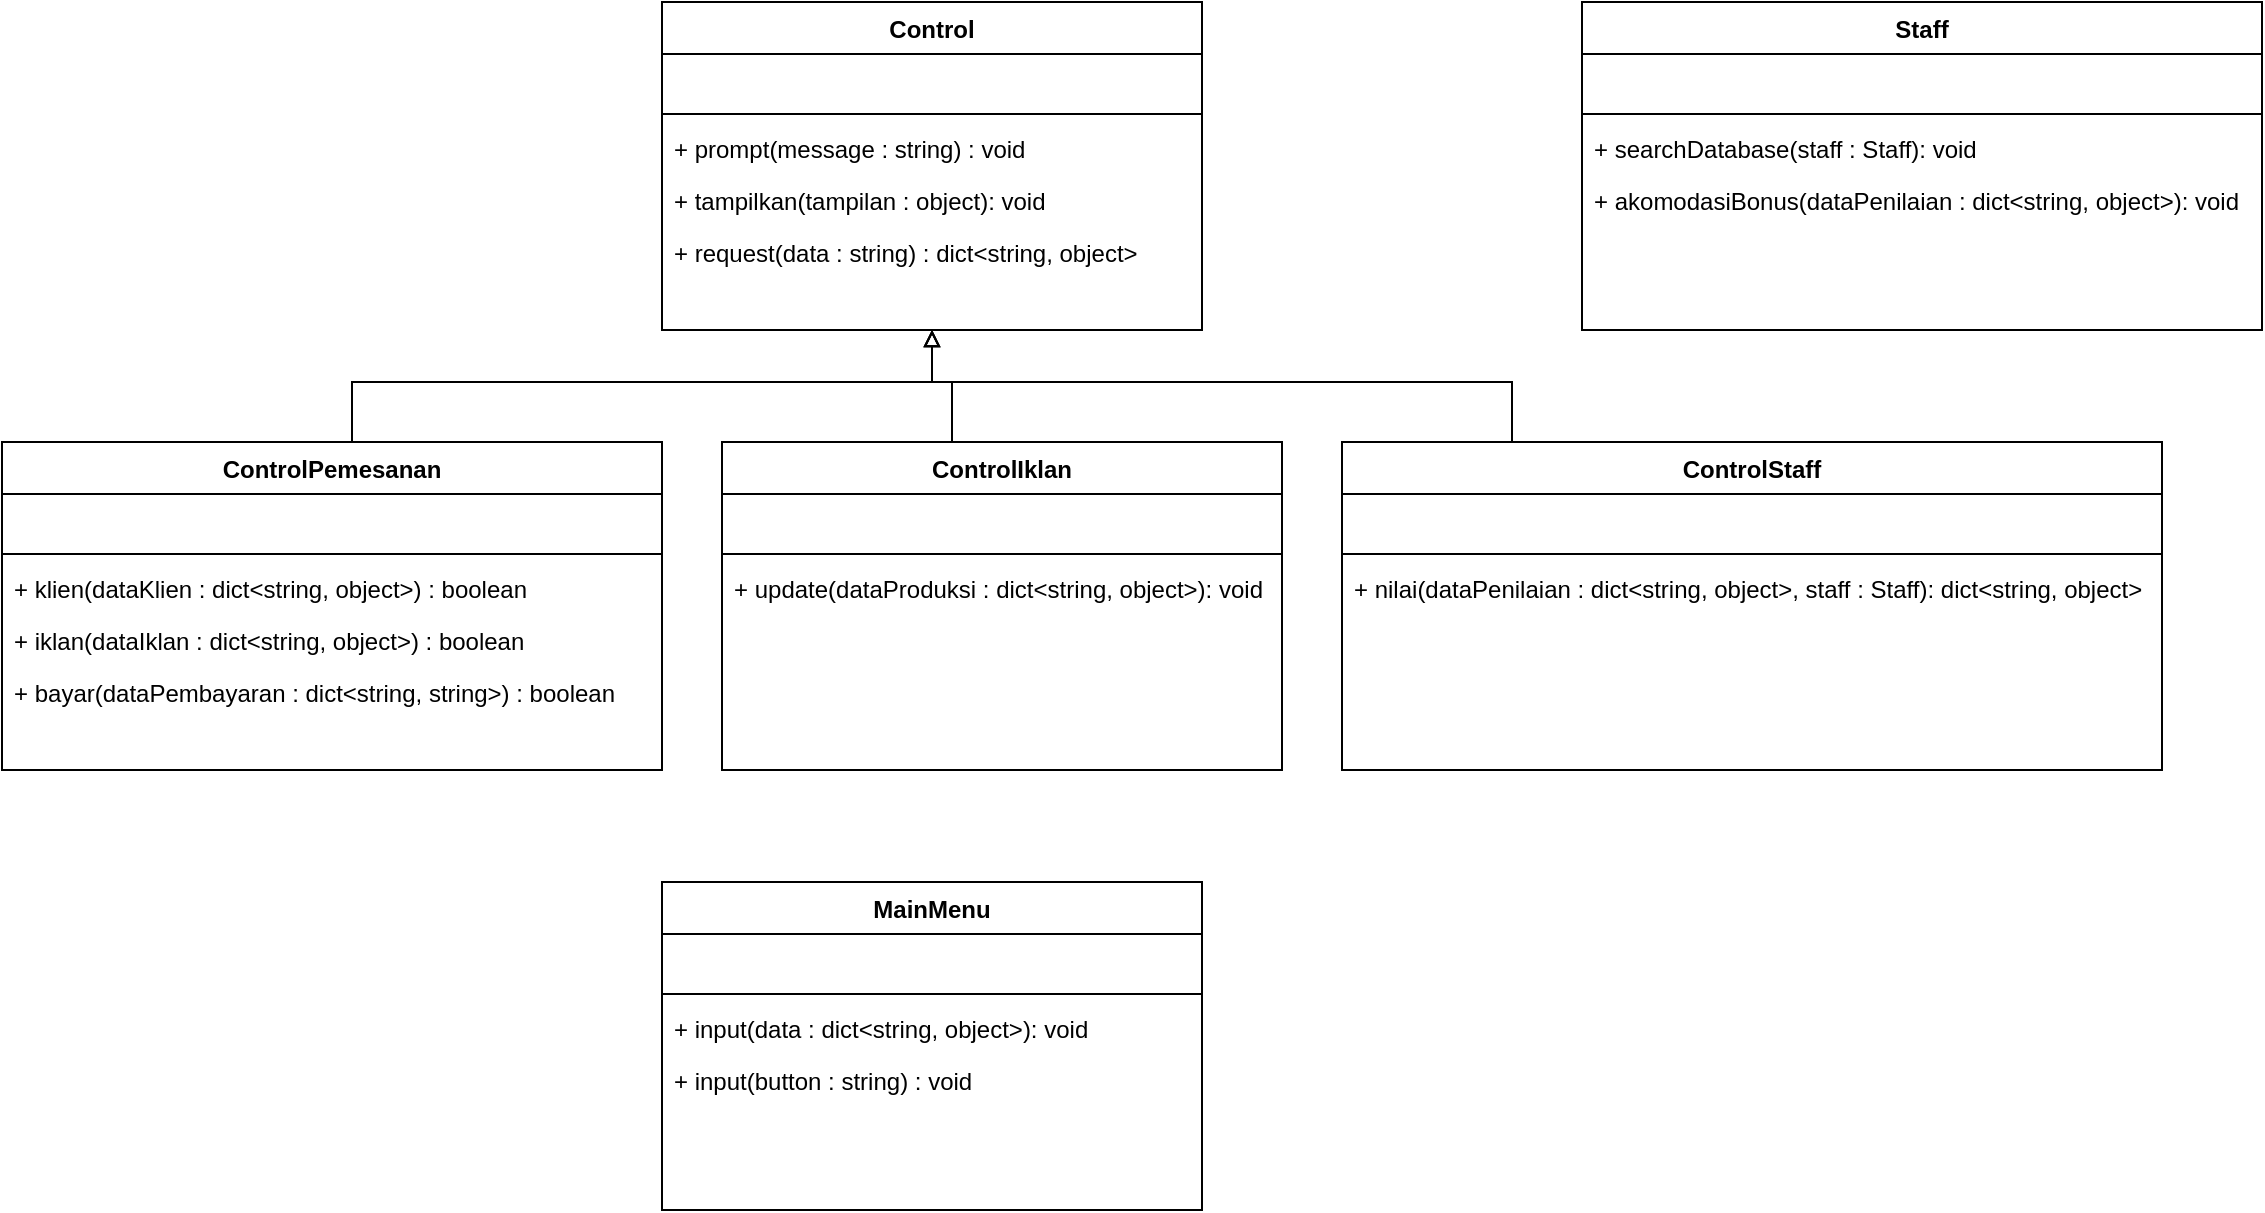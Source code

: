 <mxfile version="17.4.6" type="github">
  <diagram id="C5RBs43oDa-KdzZeNtuy" name="Page-1">
    <mxGraphModel dx="729" dy="373" grid="1" gridSize="10" guides="1" tooltips="1" connect="1" arrows="1" fold="1" page="1" pageScale="1" pageWidth="827" pageHeight="1169" math="0" shadow="0">
      <root>
        <mxCell id="WIyWlLk6GJQsqaUBKTNV-0" />
        <mxCell id="WIyWlLk6GJQsqaUBKTNV-1" parent="WIyWlLk6GJQsqaUBKTNV-0" />
        <mxCell id="x0YhDLP1ZHI2EDHH2jUz-0" value="Control" style="swimlane;fontStyle=1;align=center;verticalAlign=top;childLayout=stackLayout;horizontal=1;startSize=26;horizontalStack=0;resizeParent=1;resizeLast=0;collapsible=1;marginBottom=0;rounded=0;shadow=0;strokeWidth=1;" parent="WIyWlLk6GJQsqaUBKTNV-1" vertex="1">
          <mxGeometry x="750" y="210" width="270" height="164" as="geometry">
            <mxRectangle x="340" y="380" width="170" height="26" as="alternateBounds" />
          </mxGeometry>
        </mxCell>
        <mxCell id="x0YhDLP1ZHI2EDHH2jUz-1" value=" " style="text;align=left;verticalAlign=top;spacingLeft=4;spacingRight=4;overflow=hidden;rotatable=0;points=[[0,0.5],[1,0.5]];portConstraint=eastwest;" parent="x0YhDLP1ZHI2EDHH2jUz-0" vertex="1">
          <mxGeometry y="26" width="270" height="26" as="geometry" />
        </mxCell>
        <mxCell id="x0YhDLP1ZHI2EDHH2jUz-2" value="" style="line;html=1;strokeWidth=1;align=left;verticalAlign=middle;spacingTop=-1;spacingLeft=3;spacingRight=3;rotatable=0;labelPosition=right;points=[];portConstraint=eastwest;" parent="x0YhDLP1ZHI2EDHH2jUz-0" vertex="1">
          <mxGeometry y="52" width="270" height="8" as="geometry" />
        </mxCell>
        <mxCell id="x0YhDLP1ZHI2EDHH2jUz-3" value="+ prompt(message : string) : void" style="text;align=left;verticalAlign=top;spacingLeft=4;spacingRight=4;overflow=hidden;rotatable=0;points=[[0,0.5],[1,0.5]];portConstraint=eastwest;" parent="x0YhDLP1ZHI2EDHH2jUz-0" vertex="1">
          <mxGeometry y="60" width="270" height="26" as="geometry" />
        </mxCell>
        <mxCell id="x0YhDLP1ZHI2EDHH2jUz-5" value="+ tampilkan(tampilan : object): void" style="text;align=left;verticalAlign=top;spacingLeft=4;spacingRight=4;overflow=hidden;rotatable=0;points=[[0,0.5],[1,0.5]];portConstraint=eastwest;" parent="x0YhDLP1ZHI2EDHH2jUz-0" vertex="1">
          <mxGeometry y="86" width="270" height="26" as="geometry" />
        </mxCell>
        <mxCell id="JvVGtIaEL4hVe6TT97dZ-7" value="+ request(data : string) : dict&lt;string, object&gt;" style="text;align=left;verticalAlign=top;spacingLeft=4;spacingRight=4;overflow=hidden;rotatable=0;points=[[0,0.5],[1,0.5]];portConstraint=eastwest;" vertex="1" parent="x0YhDLP1ZHI2EDHH2jUz-0">
          <mxGeometry y="112" width="270" height="26" as="geometry" />
        </mxCell>
        <mxCell id="JvVGtIaEL4hVe6TT97dZ-8" style="edgeStyle=orthogonalEdgeStyle;rounded=0;orthogonalLoop=1;jettySize=auto;html=1;endArrow=block;endFill=0;" edge="1" parent="WIyWlLk6GJQsqaUBKTNV-1" source="x0YhDLP1ZHI2EDHH2jUz-7" target="x0YhDLP1ZHI2EDHH2jUz-0">
          <mxGeometry relative="1" as="geometry">
            <Array as="points">
              <mxPoint x="595" y="400" />
              <mxPoint x="885" y="400" />
            </Array>
          </mxGeometry>
        </mxCell>
        <mxCell id="x0YhDLP1ZHI2EDHH2jUz-7" value="ControlPemesanan" style="swimlane;fontStyle=1;align=center;verticalAlign=top;childLayout=stackLayout;horizontal=1;startSize=26;horizontalStack=0;resizeParent=1;resizeLast=0;collapsible=1;marginBottom=0;rounded=0;shadow=0;strokeWidth=1;" parent="WIyWlLk6GJQsqaUBKTNV-1" vertex="1">
          <mxGeometry x="420" y="430" width="330" height="164" as="geometry">
            <mxRectangle x="340" y="380" width="170" height="26" as="alternateBounds" />
          </mxGeometry>
        </mxCell>
        <mxCell id="x0YhDLP1ZHI2EDHH2jUz-8" value=" " style="text;align=left;verticalAlign=top;spacingLeft=4;spacingRight=4;overflow=hidden;rotatable=0;points=[[0,0.5],[1,0.5]];portConstraint=eastwest;" parent="x0YhDLP1ZHI2EDHH2jUz-7" vertex="1">
          <mxGeometry y="26" width="330" height="26" as="geometry" />
        </mxCell>
        <mxCell id="x0YhDLP1ZHI2EDHH2jUz-9" value="" style="line;html=1;strokeWidth=1;align=left;verticalAlign=middle;spacingTop=-1;spacingLeft=3;spacingRight=3;rotatable=0;labelPosition=right;points=[];portConstraint=eastwest;" parent="x0YhDLP1ZHI2EDHH2jUz-7" vertex="1">
          <mxGeometry y="52" width="330" height="8" as="geometry" />
        </mxCell>
        <mxCell id="x0YhDLP1ZHI2EDHH2jUz-10" value="+ klien(dataKlien : dict&lt;string, object&gt;) : boolean" style="text;align=left;verticalAlign=top;spacingLeft=4;spacingRight=4;overflow=hidden;rotatable=0;points=[[0,0.5],[1,0.5]];portConstraint=eastwest;" parent="x0YhDLP1ZHI2EDHH2jUz-7" vertex="1">
          <mxGeometry y="60" width="330" height="26" as="geometry" />
        </mxCell>
        <mxCell id="JvVGtIaEL4hVe6TT97dZ-11" value="+ iklan(dataIklan : dict&lt;string, object&gt;) : boolean" style="text;align=left;verticalAlign=top;spacingLeft=4;spacingRight=4;overflow=hidden;rotatable=0;points=[[0,0.5],[1,0.5]];portConstraint=eastwest;" vertex="1" parent="x0YhDLP1ZHI2EDHH2jUz-7">
          <mxGeometry y="86" width="330" height="26" as="geometry" />
        </mxCell>
        <mxCell id="x0YhDLP1ZHI2EDHH2jUz-12" value="+ bayar(dataPembayaran : dict&lt;string, string&gt;) : boolean" style="text;align=left;verticalAlign=top;spacingLeft=4;spacingRight=4;overflow=hidden;rotatable=0;points=[[0,0.5],[1,0.5]];portConstraint=eastwest;" parent="x0YhDLP1ZHI2EDHH2jUz-7" vertex="1">
          <mxGeometry y="112" width="330" height="26" as="geometry" />
        </mxCell>
        <mxCell id="JvVGtIaEL4hVe6TT97dZ-9" style="edgeStyle=orthogonalEdgeStyle;rounded=0;orthogonalLoop=1;jettySize=auto;html=1;endArrow=block;endFill=0;" edge="1" parent="WIyWlLk6GJQsqaUBKTNV-1" source="x0YhDLP1ZHI2EDHH2jUz-19" target="x0YhDLP1ZHI2EDHH2jUz-0">
          <mxGeometry relative="1" as="geometry">
            <Array as="points">
              <mxPoint x="895" y="400" />
              <mxPoint x="885" y="400" />
            </Array>
          </mxGeometry>
        </mxCell>
        <mxCell id="x0YhDLP1ZHI2EDHH2jUz-19" value="ControlIklan" style="swimlane;fontStyle=1;align=center;verticalAlign=top;childLayout=stackLayout;horizontal=1;startSize=26;horizontalStack=0;resizeParent=1;resizeLast=0;collapsible=1;marginBottom=0;rounded=0;shadow=0;strokeWidth=1;" parent="WIyWlLk6GJQsqaUBKTNV-1" vertex="1">
          <mxGeometry x="780" y="430" width="280" height="164" as="geometry">
            <mxRectangle x="340" y="380" width="170" height="26" as="alternateBounds" />
          </mxGeometry>
        </mxCell>
        <mxCell id="x0YhDLP1ZHI2EDHH2jUz-20" value=" " style="text;align=left;verticalAlign=top;spacingLeft=4;spacingRight=4;overflow=hidden;rotatable=0;points=[[0,0.5],[1,0.5]];portConstraint=eastwest;" parent="x0YhDLP1ZHI2EDHH2jUz-19" vertex="1">
          <mxGeometry y="26" width="280" height="26" as="geometry" />
        </mxCell>
        <mxCell id="x0YhDLP1ZHI2EDHH2jUz-21" value="" style="line;html=1;strokeWidth=1;align=left;verticalAlign=middle;spacingTop=-1;spacingLeft=3;spacingRight=3;rotatable=0;labelPosition=right;points=[];portConstraint=eastwest;" parent="x0YhDLP1ZHI2EDHH2jUz-19" vertex="1">
          <mxGeometry y="52" width="280" height="8" as="geometry" />
        </mxCell>
        <mxCell id="x0YhDLP1ZHI2EDHH2jUz-23" value="+ update(dataProduksi : dict&lt;string, object&gt;): void" style="text;align=left;verticalAlign=top;spacingLeft=4;spacingRight=4;overflow=hidden;rotatable=0;points=[[0,0.5],[1,0.5]];portConstraint=eastwest;" parent="x0YhDLP1ZHI2EDHH2jUz-19" vertex="1">
          <mxGeometry y="60" width="280" height="26" as="geometry" />
        </mxCell>
        <mxCell id="JvVGtIaEL4hVe6TT97dZ-10" style="edgeStyle=orthogonalEdgeStyle;rounded=0;orthogonalLoop=1;jettySize=auto;html=1;endArrow=block;endFill=0;" edge="1" parent="WIyWlLk6GJQsqaUBKTNV-1" source="x0YhDLP1ZHI2EDHH2jUz-25" target="x0YhDLP1ZHI2EDHH2jUz-0">
          <mxGeometry relative="1" as="geometry">
            <Array as="points">
              <mxPoint x="1175" y="400" />
              <mxPoint x="885" y="400" />
            </Array>
          </mxGeometry>
        </mxCell>
        <mxCell id="x0YhDLP1ZHI2EDHH2jUz-25" value="ControlStaff" style="swimlane;fontStyle=1;align=center;verticalAlign=top;childLayout=stackLayout;horizontal=1;startSize=26;horizontalStack=0;resizeParent=1;resizeLast=0;collapsible=1;marginBottom=0;rounded=0;shadow=0;strokeWidth=1;" parent="WIyWlLk6GJQsqaUBKTNV-1" vertex="1">
          <mxGeometry x="1090" y="430" width="410" height="164" as="geometry">
            <mxRectangle x="340" y="380" width="170" height="26" as="alternateBounds" />
          </mxGeometry>
        </mxCell>
        <mxCell id="x0YhDLP1ZHI2EDHH2jUz-26" value=" " style="text;align=left;verticalAlign=top;spacingLeft=4;spacingRight=4;overflow=hidden;rotatable=0;points=[[0,0.5],[1,0.5]];portConstraint=eastwest;" parent="x0YhDLP1ZHI2EDHH2jUz-25" vertex="1">
          <mxGeometry y="26" width="410" height="26" as="geometry" />
        </mxCell>
        <mxCell id="x0YhDLP1ZHI2EDHH2jUz-27" value="" style="line;html=1;strokeWidth=1;align=left;verticalAlign=middle;spacingTop=-1;spacingLeft=3;spacingRight=3;rotatable=0;labelPosition=right;points=[];portConstraint=eastwest;" parent="x0YhDLP1ZHI2EDHH2jUz-25" vertex="1">
          <mxGeometry y="52" width="410" height="8" as="geometry" />
        </mxCell>
        <mxCell id="x0YhDLP1ZHI2EDHH2jUz-28" value="+ nilai(dataPenilaian : dict&lt;string, object&gt;, staff : Staff): dict&lt;string, object&gt;" style="text;align=left;verticalAlign=top;spacingLeft=4;spacingRight=4;overflow=hidden;rotatable=0;points=[[0,0.5],[1,0.5]];portConstraint=eastwest;" parent="x0YhDLP1ZHI2EDHH2jUz-25" vertex="1">
          <mxGeometry y="60" width="410" height="26" as="geometry" />
        </mxCell>
        <mxCell id="x0YhDLP1ZHI2EDHH2jUz-31" value="MainMenu" style="swimlane;fontStyle=1;align=center;verticalAlign=top;childLayout=stackLayout;horizontal=1;startSize=26;horizontalStack=0;resizeParent=1;resizeLast=0;collapsible=1;marginBottom=0;rounded=0;shadow=0;strokeWidth=1;" parent="WIyWlLk6GJQsqaUBKTNV-1" vertex="1">
          <mxGeometry x="750" y="650" width="270" height="164" as="geometry">
            <mxRectangle x="340" y="380" width="170" height="26" as="alternateBounds" />
          </mxGeometry>
        </mxCell>
        <mxCell id="x0YhDLP1ZHI2EDHH2jUz-32" value=" " style="text;align=left;verticalAlign=top;spacingLeft=4;spacingRight=4;overflow=hidden;rotatable=0;points=[[0,0.5],[1,0.5]];portConstraint=eastwest;" parent="x0YhDLP1ZHI2EDHH2jUz-31" vertex="1">
          <mxGeometry y="26" width="270" height="26" as="geometry" />
        </mxCell>
        <mxCell id="x0YhDLP1ZHI2EDHH2jUz-33" value="" style="line;html=1;strokeWidth=1;align=left;verticalAlign=middle;spacingTop=-1;spacingLeft=3;spacingRight=3;rotatable=0;labelPosition=right;points=[];portConstraint=eastwest;" parent="x0YhDLP1ZHI2EDHH2jUz-31" vertex="1">
          <mxGeometry y="52" width="270" height="8" as="geometry" />
        </mxCell>
        <mxCell id="x0YhDLP1ZHI2EDHH2jUz-34" value="+ input(data : dict&lt;string, object&gt;): void" style="text;align=left;verticalAlign=top;spacingLeft=4;spacingRight=4;overflow=hidden;rotatable=0;points=[[0,0.5],[1,0.5]];portConstraint=eastwest;" parent="x0YhDLP1ZHI2EDHH2jUz-31" vertex="1">
          <mxGeometry y="60" width="270" height="26" as="geometry" />
        </mxCell>
        <mxCell id="x0YhDLP1ZHI2EDHH2jUz-35" value="+ input(button : string) : void" style="text;align=left;verticalAlign=top;spacingLeft=4;spacingRight=4;overflow=hidden;rotatable=0;points=[[0,0.5],[1,0.5]];portConstraint=eastwest;" parent="x0YhDLP1ZHI2EDHH2jUz-31" vertex="1">
          <mxGeometry y="86" width="270" height="26" as="geometry" />
        </mxCell>
        <mxCell id="JvVGtIaEL4hVe6TT97dZ-12" value="Staff" style="swimlane;fontStyle=1;align=center;verticalAlign=top;childLayout=stackLayout;horizontal=1;startSize=26;horizontalStack=0;resizeParent=1;resizeLast=0;collapsible=1;marginBottom=0;rounded=0;shadow=0;strokeWidth=1;" vertex="1" parent="WIyWlLk6GJQsqaUBKTNV-1">
          <mxGeometry x="1210" y="210" width="340" height="164" as="geometry">
            <mxRectangle x="340" y="380" width="170" height="26" as="alternateBounds" />
          </mxGeometry>
        </mxCell>
        <mxCell id="JvVGtIaEL4hVe6TT97dZ-13" value=" " style="text;align=left;verticalAlign=top;spacingLeft=4;spacingRight=4;overflow=hidden;rotatable=0;points=[[0,0.5],[1,0.5]];portConstraint=eastwest;" vertex="1" parent="JvVGtIaEL4hVe6TT97dZ-12">
          <mxGeometry y="26" width="340" height="26" as="geometry" />
        </mxCell>
        <mxCell id="JvVGtIaEL4hVe6TT97dZ-14" value="" style="line;html=1;strokeWidth=1;align=left;verticalAlign=middle;spacingTop=-1;spacingLeft=3;spacingRight=3;rotatable=0;labelPosition=right;points=[];portConstraint=eastwest;" vertex="1" parent="JvVGtIaEL4hVe6TT97dZ-12">
          <mxGeometry y="52" width="340" height="8" as="geometry" />
        </mxCell>
        <mxCell id="JvVGtIaEL4hVe6TT97dZ-15" value="+ searchDatabase(staff : Staff): void" style="text;align=left;verticalAlign=top;spacingLeft=4;spacingRight=4;overflow=hidden;rotatable=0;points=[[0,0.5],[1,0.5]];portConstraint=eastwest;" vertex="1" parent="JvVGtIaEL4hVe6TT97dZ-12">
          <mxGeometry y="60" width="340" height="26" as="geometry" />
        </mxCell>
        <mxCell id="JvVGtIaEL4hVe6TT97dZ-16" value="+ akomodasiBonus(dataPenilaian : dict&lt;string, object&gt;): void" style="text;align=left;verticalAlign=top;spacingLeft=4;spacingRight=4;overflow=hidden;rotatable=0;points=[[0,0.5],[1,0.5]];portConstraint=eastwest;" vertex="1" parent="JvVGtIaEL4hVe6TT97dZ-12">
          <mxGeometry y="86" width="340" height="26" as="geometry" />
        </mxCell>
      </root>
    </mxGraphModel>
  </diagram>
</mxfile>
